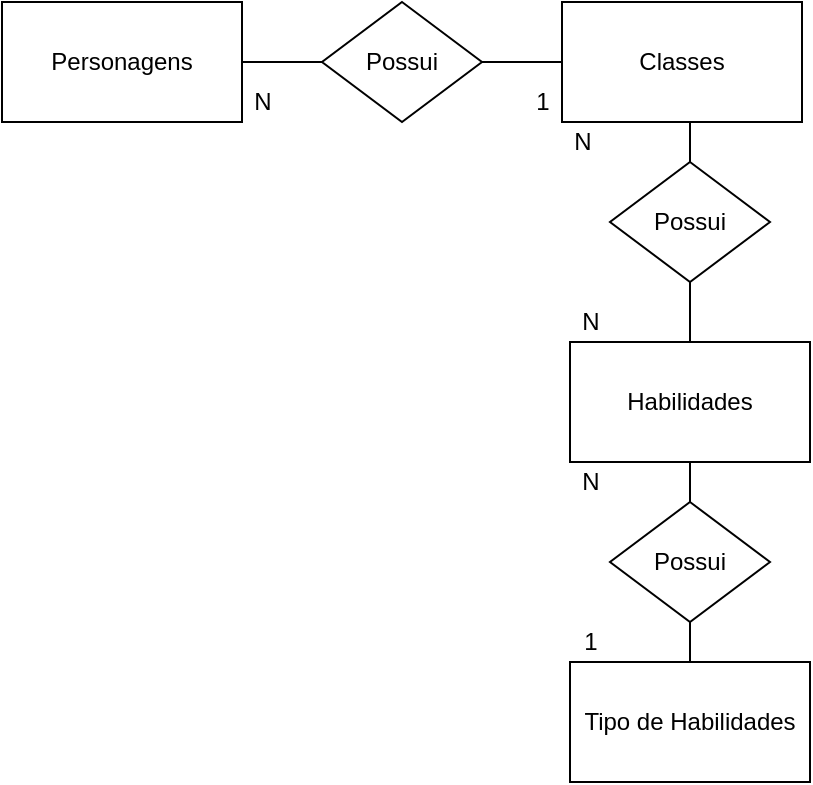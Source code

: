 <mxfile version="14.1.8" type="device" pages="2"><diagram id="rPGF3z_fwKJyeh9BeV3y" name="Modelo Conceitual"><mxGraphModel dx="857" dy="498" grid="1" gridSize="10" guides="1" tooltips="1" connect="1" arrows="1" fold="1" page="1" pageScale="1" pageWidth="827" pageHeight="1169" math="0" shadow="0"><root><mxCell id="0"/><mxCell id="1" parent="0"/><mxCell id="6mBtXHSdUMLpTUvxBsNd-6" value="" style="edgeStyle=orthogonalEdgeStyle;rounded=0;orthogonalLoop=1;jettySize=auto;html=1;endArrow=none;endFill=0;" parent="1" source="6mBtXHSdUMLpTUvxBsNd-1" target="6mBtXHSdUMLpTUvxBsNd-5" edge="1"><mxGeometry relative="1" as="geometry"/></mxCell><mxCell id="6mBtXHSdUMLpTUvxBsNd-1" value="Personagens" style="rounded=0;whiteSpace=wrap;html=1;" parent="1" vertex="1"><mxGeometry x="10" y="10" width="120" height="60" as="geometry"/></mxCell><mxCell id="6mBtXHSdUMLpTUvxBsNd-8" value="" style="edgeStyle=orthogonalEdgeStyle;rounded=0;orthogonalLoop=1;jettySize=auto;html=1;endArrow=none;endFill=0;" parent="1" source="6mBtXHSdUMLpTUvxBsNd-2" target="6mBtXHSdUMLpTUvxBsNd-5" edge="1"><mxGeometry relative="1" as="geometry"/></mxCell><mxCell id="6mBtXHSdUMLpTUvxBsNd-2" value="Classes" style="rounded=0;whiteSpace=wrap;html=1;" parent="1" vertex="1"><mxGeometry x="290" y="10" width="120" height="60" as="geometry"/></mxCell><mxCell id="6mBtXHSdUMLpTUvxBsNd-3" value="Habilidades" style="rounded=0;whiteSpace=wrap;html=1;" parent="1" vertex="1"><mxGeometry x="294" y="180" width="120" height="60" as="geometry"/></mxCell><mxCell id="6mBtXHSdUMLpTUvxBsNd-4" value="Tipo de Habilidades" style="rounded=0;whiteSpace=wrap;html=1;" parent="1" vertex="1"><mxGeometry x="294" y="340" width="120" height="60" as="geometry"/></mxCell><mxCell id="6mBtXHSdUMLpTUvxBsNd-7" value="" style="edgeStyle=orthogonalEdgeStyle;rounded=0;orthogonalLoop=1;jettySize=auto;html=1;endArrow=none;endFill=0;" parent="1" source="6mBtXHSdUMLpTUvxBsNd-5" target="6mBtXHSdUMLpTUvxBsNd-2" edge="1"><mxGeometry relative="1" as="geometry"/></mxCell><mxCell id="6mBtXHSdUMLpTUvxBsNd-5" value="Possui" style="rhombus;whiteSpace=wrap;html=1;" parent="1" vertex="1"><mxGeometry x="170" y="10" width="80" height="60" as="geometry"/></mxCell><mxCell id="6mBtXHSdUMLpTUvxBsNd-9" value="1" style="text;html=1;align=center;verticalAlign=middle;resizable=0;points=[];autosize=1;" parent="1" vertex="1"><mxGeometry x="270" y="50" width="20" height="20" as="geometry"/></mxCell><mxCell id="6mBtXHSdUMLpTUvxBsNd-10" value="N" style="text;html=1;align=center;verticalAlign=middle;resizable=0;points=[];autosize=1;" parent="1" vertex="1"><mxGeometry x="130" y="50" width="20" height="20" as="geometry"/></mxCell><mxCell id="6mBtXHSdUMLpTUvxBsNd-12" value="" style="edgeStyle=orthogonalEdgeStyle;rounded=0;orthogonalLoop=1;jettySize=auto;html=1;endArrow=none;endFill=0;" parent="1" source="6mBtXHSdUMLpTUvxBsNd-11" target="6mBtXHSdUMLpTUvxBsNd-3" edge="1"><mxGeometry relative="1" as="geometry"><Array as="points"><mxPoint x="354" y="160"/><mxPoint x="354" y="160"/></Array></mxGeometry></mxCell><mxCell id="6mBtXHSdUMLpTUvxBsNd-13" value="" style="edgeStyle=orthogonalEdgeStyle;rounded=0;orthogonalLoop=1;jettySize=auto;html=1;endArrow=none;endFill=0;" parent="1" source="6mBtXHSdUMLpTUvxBsNd-11" target="6mBtXHSdUMLpTUvxBsNd-2" edge="1"><mxGeometry relative="1" as="geometry"/></mxCell><mxCell id="6mBtXHSdUMLpTUvxBsNd-11" value="Possui" style="rhombus;whiteSpace=wrap;html=1;" parent="1" vertex="1"><mxGeometry x="314" y="90" width="80" height="60" as="geometry"/></mxCell><mxCell id="6mBtXHSdUMLpTUvxBsNd-15" value="N" style="text;html=1;align=center;verticalAlign=middle;resizable=0;points=[];autosize=1;" parent="1" vertex="1"><mxGeometry x="290" y="70" width="20" height="20" as="geometry"/></mxCell><mxCell id="6mBtXHSdUMLpTUvxBsNd-17" value="N" style="text;html=1;align=center;verticalAlign=middle;resizable=0;points=[];autosize=1;" parent="1" vertex="1"><mxGeometry x="294" y="160" width="20" height="20" as="geometry"/></mxCell><mxCell id="6mBtXHSdUMLpTUvxBsNd-18" value="N" style="text;html=1;align=center;verticalAlign=middle;resizable=0;points=[];autosize=1;" parent="1" vertex="1"><mxGeometry x="294" y="240" width="20" height="20" as="geometry"/></mxCell><mxCell id="6mBtXHSdUMLpTUvxBsNd-21" value="" style="edgeStyle=orthogonalEdgeStyle;rounded=0;orthogonalLoop=1;jettySize=auto;html=1;endArrow=none;endFill=0;" parent="1" source="6mBtXHSdUMLpTUvxBsNd-19" target="6mBtXHSdUMLpTUvxBsNd-3" edge="1"><mxGeometry relative="1" as="geometry"/></mxCell><mxCell id="6mBtXHSdUMLpTUvxBsNd-22" value="" style="edgeStyle=orthogonalEdgeStyle;rounded=0;orthogonalLoop=1;jettySize=auto;html=1;endArrow=none;endFill=0;" parent="1" source="6mBtXHSdUMLpTUvxBsNd-19" target="6mBtXHSdUMLpTUvxBsNd-4" edge="1"><mxGeometry relative="1" as="geometry"/></mxCell><mxCell id="6mBtXHSdUMLpTUvxBsNd-19" value="Possui" style="rhombus;whiteSpace=wrap;html=1;" parent="1" vertex="1"><mxGeometry x="314" y="260" width="80" height="60" as="geometry"/></mxCell><mxCell id="6mBtXHSdUMLpTUvxBsNd-23" value="1" style="text;html=1;align=center;verticalAlign=middle;resizable=0;points=[];autosize=1;" parent="1" vertex="1"><mxGeometry x="294" y="320" width="20" height="20" as="geometry"/></mxCell></root></mxGraphModel></diagram><diagram id="4r7Pqeev3JuJFF88shNu" name="Modelo Logico"><mxGraphModel dx="1035" dy="602" grid="1" gridSize="10" guides="1" tooltips="1" connect="1" arrows="1" fold="1" page="1" pageScale="1" pageWidth="827" pageHeight="1169" math="0" shadow="0"><root><mxCell id="HgvYIRjvHNsfklbpP1wL-0"/><mxCell id="HgvYIRjvHNsfklbpP1wL-1" parent="HgvYIRjvHNsfklbpP1wL-0"/><mxCell id="HgvYIRjvHNsfklbpP1wL-12" value="Classes" style="shape=table;startSize=30;container=1;collapsible=1;childLayout=tableLayout;fixedRows=1;rowLines=0;fontStyle=1;align=center;resizeLast=1;" parent="HgvYIRjvHNsfklbpP1wL-1" vertex="1"><mxGeometry x="270" y="10" width="180" height="90" as="geometry"><mxRectangle x="650" y="10" width="80" height="30" as="alternateBounds"/></mxGeometry></mxCell><mxCell id="HgvYIRjvHNsfklbpP1wL-19" value="" style="shape=partialRectangle;collapsible=0;dropTarget=0;pointerEvents=0;fillColor=none;top=0;left=0;bottom=1;right=0;points=[[0,0.5],[1,0.5]];portConstraint=eastwest;" parent="HgvYIRjvHNsfklbpP1wL-12" vertex="1"><mxGeometry y="30" width="180" height="30" as="geometry"/></mxCell><mxCell id="HgvYIRjvHNsfklbpP1wL-20" value="PK" style="shape=partialRectangle;connectable=0;fillColor=none;top=0;left=0;bottom=0;right=0;fontStyle=1;overflow=hidden;" parent="HgvYIRjvHNsfklbpP1wL-19" vertex="1"><mxGeometry width="60" height="30" as="geometry"/></mxCell><mxCell id="HgvYIRjvHNsfklbpP1wL-21" value="idClasse" style="shape=partialRectangle;connectable=0;fillColor=none;top=0;left=0;bottom=0;right=0;align=left;spacingLeft=6;fontStyle=5;overflow=hidden;" parent="HgvYIRjvHNsfklbpP1wL-19" vertex="1"><mxGeometry x="60" width="120" height="30" as="geometry"/></mxCell><mxCell id="HgvYIRjvHNsfklbpP1wL-22" value="" style="shape=partialRectangle;collapsible=0;dropTarget=0;pointerEvents=0;fillColor=none;top=0;left=0;bottom=0;right=0;points=[[0,0.5],[1,0.5]];portConstraint=eastwest;" parent="HgvYIRjvHNsfklbpP1wL-12" vertex="1"><mxGeometry y="60" width="180" height="30" as="geometry"/></mxCell><mxCell id="HgvYIRjvHNsfklbpP1wL-23" value="" style="shape=partialRectangle;connectable=0;fillColor=none;top=0;left=0;bottom=0;right=0;editable=1;overflow=hidden;" parent="HgvYIRjvHNsfklbpP1wL-22" vertex="1"><mxGeometry width="60" height="30" as="geometry"/></mxCell><mxCell id="HgvYIRjvHNsfklbpP1wL-24" value="Nome" style="shape=partialRectangle;connectable=0;fillColor=none;top=0;left=0;bottom=0;right=0;align=left;spacingLeft=6;overflow=hidden;" parent="HgvYIRjvHNsfklbpP1wL-22" vertex="1"><mxGeometry x="60" width="120" height="30" as="geometry"/></mxCell><mxCell id="HgvYIRjvHNsfklbpP1wL-30" value="Habilidades" style="shape=table;startSize=30;container=1;collapsible=1;childLayout=tableLayout;fixedRows=1;rowLines=0;fontStyle=1;align=center;resizeLast=1;" parent="HgvYIRjvHNsfklbpP1wL-1" vertex="1"><mxGeometry x="270" y="230" width="180" height="130" as="geometry"><mxRectangle x="650" y="10" width="80" height="30" as="alternateBounds"/></mxGeometry></mxCell><mxCell id="HgvYIRjvHNsfklbpP1wL-31" value="" style="shape=partialRectangle;collapsible=0;dropTarget=0;pointerEvents=0;fillColor=none;top=0;left=0;bottom=0;right=0;points=[[0,0.5],[1,0.5]];portConstraint=eastwest;" parent="HgvYIRjvHNsfklbpP1wL-30" vertex="1"><mxGeometry y="30" width="180" height="30" as="geometry"/></mxCell><mxCell id="HgvYIRjvHNsfklbpP1wL-32" value="PK" style="shape=partialRectangle;connectable=0;fillColor=none;top=0;left=0;bottom=0;right=0;fontStyle=1;overflow=hidden;" parent="HgvYIRjvHNsfklbpP1wL-31" vertex="1"><mxGeometry width="60" height="30" as="geometry"/></mxCell><mxCell id="HgvYIRjvHNsfklbpP1wL-33" value="idHabilidade" style="shape=partialRectangle;connectable=0;fillColor=none;top=0;left=0;bottom=0;right=0;align=left;spacingLeft=6;fontStyle=5;overflow=hidden;" parent="HgvYIRjvHNsfklbpP1wL-31" vertex="1"><mxGeometry x="60" width="120" height="30" as="geometry"/></mxCell><mxCell id="HgvYIRjvHNsfklbpP1wL-37" value="" style="shape=partialRectangle;collapsible=0;dropTarget=0;pointerEvents=0;fillColor=none;top=0;left=0;bottom=1;right=0;points=[[0,0.5],[1,0.5]];portConstraint=eastwest;" parent="HgvYIRjvHNsfklbpP1wL-30" vertex="1"><mxGeometry y="60" width="180" height="30" as="geometry"/></mxCell><mxCell id="HgvYIRjvHNsfklbpP1wL-38" value="FK" style="shape=partialRectangle;connectable=0;fillColor=none;top=0;left=0;bottom=0;right=0;fontStyle=1;overflow=hidden;" parent="HgvYIRjvHNsfklbpP1wL-37" vertex="1"><mxGeometry width="60" height="30" as="geometry"/></mxCell><mxCell id="HgvYIRjvHNsfklbpP1wL-39" value="IdTipoDeHabilidade" style="shape=partialRectangle;connectable=0;fillColor=none;top=0;left=0;bottom=0;right=0;align=left;spacingLeft=6;fontStyle=5;overflow=hidden;fontSize=11;" parent="HgvYIRjvHNsfklbpP1wL-37" vertex="1"><mxGeometry x="60" width="120" height="30" as="geometry"/></mxCell><mxCell id="HgvYIRjvHNsfklbpP1wL-40" value="" style="shape=partialRectangle;collapsible=0;dropTarget=0;pointerEvents=0;fillColor=none;top=0;left=0;bottom=0;right=0;points=[[0,0.5],[1,0.5]];portConstraint=eastwest;" parent="HgvYIRjvHNsfklbpP1wL-30" vertex="1"><mxGeometry y="90" width="180" height="30" as="geometry"/></mxCell><mxCell id="HgvYIRjvHNsfklbpP1wL-41" value="" style="shape=partialRectangle;connectable=0;fillColor=none;top=0;left=0;bottom=0;right=0;editable=1;overflow=hidden;" parent="HgvYIRjvHNsfklbpP1wL-40" vertex="1"><mxGeometry width="60" height="30" as="geometry"/></mxCell><mxCell id="HgvYIRjvHNsfklbpP1wL-42" value="Nome" style="shape=partialRectangle;connectable=0;fillColor=none;top=0;left=0;bottom=0;right=0;align=left;spacingLeft=6;overflow=hidden;" parent="HgvYIRjvHNsfklbpP1wL-40" vertex="1"><mxGeometry x="60" width="120" height="30" as="geometry"/></mxCell><mxCell id="HgvYIRjvHNsfklbpP1wL-43" value="TiposDeHabilidades" style="shape=table;startSize=30;container=1;collapsible=1;childLayout=tableLayout;fixedRows=1;rowLines=0;fontStyle=1;align=center;resizeLast=1;" parent="HgvYIRjvHNsfklbpP1wL-1" vertex="1"><mxGeometry x="270" y="410" width="180" height="90" as="geometry"><mxRectangle x="650" y="10" width="80" height="30" as="alternateBounds"/></mxGeometry></mxCell><mxCell id="HgvYIRjvHNsfklbpP1wL-44" value="" style="shape=partialRectangle;collapsible=0;dropTarget=0;pointerEvents=0;fillColor=none;top=0;left=0;bottom=1;right=0;points=[[0,0.5],[1,0.5]];portConstraint=eastwest;" parent="HgvYIRjvHNsfklbpP1wL-43" vertex="1"><mxGeometry y="30" width="180" height="30" as="geometry"/></mxCell><mxCell id="HgvYIRjvHNsfklbpP1wL-45" value="PK" style="shape=partialRectangle;connectable=0;fillColor=none;top=0;left=0;bottom=0;right=0;fontStyle=1;overflow=hidden;" parent="HgvYIRjvHNsfklbpP1wL-44" vertex="1"><mxGeometry width="60" height="30" as="geometry"/></mxCell><mxCell id="HgvYIRjvHNsfklbpP1wL-46" value="IdTipoHabilidade" style="shape=partialRectangle;connectable=0;fillColor=none;top=0;left=0;bottom=0;right=0;align=left;spacingLeft=6;fontStyle=5;overflow=hidden;" parent="HgvYIRjvHNsfklbpP1wL-44" vertex="1"><mxGeometry x="60" width="120" height="30" as="geometry"/></mxCell><mxCell id="HgvYIRjvHNsfklbpP1wL-47" value="" style="shape=partialRectangle;collapsible=0;dropTarget=0;pointerEvents=0;fillColor=none;top=0;left=0;bottom=0;right=0;points=[[0,0.5],[1,0.5]];portConstraint=eastwest;" parent="HgvYIRjvHNsfklbpP1wL-43" vertex="1"><mxGeometry y="60" width="180" height="30" as="geometry"/></mxCell><mxCell id="HgvYIRjvHNsfklbpP1wL-48" value="" style="shape=partialRectangle;connectable=0;fillColor=none;top=0;left=0;bottom=0;right=0;editable=1;overflow=hidden;" parent="HgvYIRjvHNsfklbpP1wL-47" vertex="1"><mxGeometry width="60" height="30" as="geometry"/></mxCell><mxCell id="HgvYIRjvHNsfklbpP1wL-49" value="Nome" style="shape=partialRectangle;connectable=0;fillColor=none;top=0;left=0;bottom=0;right=0;align=left;spacingLeft=6;overflow=hidden;" parent="HgvYIRjvHNsfklbpP1wL-47" vertex="1"><mxGeometry x="60" width="120" height="30" as="geometry"/></mxCell><mxCell id="HgvYIRjvHNsfklbpP1wL-50" value="" style="edgeStyle=entityRelationEdgeStyle;fontSize=12;html=1;endArrow=ERoneToMany;exitX=1;exitY=0.5;exitDx=0;exitDy=0;entryX=1;entryY=0.5;entryDx=0;entryDy=0;" parent="HgvYIRjvHNsfklbpP1wL-1" source="HgvYIRjvHNsfklbpP1wL-44" target="HgvYIRjvHNsfklbpP1wL-37" edge="1"><mxGeometry width="100" height="100" relative="1" as="geometry"><mxPoint x="470" y="490" as="sourcePoint"/><mxPoint x="450" y="305" as="targetPoint"/></mxGeometry></mxCell><mxCell id="HgvYIRjvHNsfklbpP1wL-66" value="Personagens" style="shape=table;startSize=30;container=1;collapsible=1;childLayout=tableLayout;fixedRows=1;rowLines=0;fontStyle=1;align=center;resizeLast=1;fontSize=11;" parent="HgvYIRjvHNsfklbpP1wL-1" vertex="1"><mxGeometry x="10" y="10" width="180" height="240" as="geometry"/></mxCell><mxCell id="HgvYIRjvHNsfklbpP1wL-67" value="" style="shape=partialRectangle;collapsible=0;dropTarget=0;pointerEvents=0;fillColor=none;top=0;left=0;bottom=0;right=0;points=[[0,0.5],[1,0.5]];portConstraint=eastwest;" parent="HgvYIRjvHNsfklbpP1wL-66" vertex="1"><mxGeometry y="30" width="180" height="30" as="geometry"/></mxCell><mxCell id="HgvYIRjvHNsfklbpP1wL-68" value="PK" style="shape=partialRectangle;connectable=0;fillColor=none;top=0;left=0;bottom=0;right=0;fontStyle=1;overflow=hidden;" parent="HgvYIRjvHNsfklbpP1wL-67" vertex="1"><mxGeometry width="60" height="30" as="geometry"/></mxCell><mxCell id="HgvYIRjvHNsfklbpP1wL-69" value="IdPersonagem" style="shape=partialRectangle;connectable=0;fillColor=none;top=0;left=0;bottom=0;right=0;align=left;spacingLeft=6;fontStyle=5;overflow=hidden;" parent="HgvYIRjvHNsfklbpP1wL-67" vertex="1"><mxGeometry x="60" width="120" height="30" as="geometry"/></mxCell><mxCell id="HgvYIRjvHNsfklbpP1wL-70" value="" style="shape=partialRectangle;collapsible=0;dropTarget=0;pointerEvents=0;fillColor=none;top=0;left=0;bottom=1;right=0;points=[[0,0.5],[1,0.5]];portConstraint=eastwest;" parent="HgvYIRjvHNsfklbpP1wL-66" vertex="1"><mxGeometry y="60" width="180" height="30" as="geometry"/></mxCell><mxCell id="HgvYIRjvHNsfklbpP1wL-71" value="FK" style="shape=partialRectangle;connectable=0;fillColor=none;top=0;left=0;bottom=0;right=0;fontStyle=1;overflow=hidden;" parent="HgvYIRjvHNsfklbpP1wL-70" vertex="1"><mxGeometry width="60" height="30" as="geometry"/></mxCell><mxCell id="HgvYIRjvHNsfklbpP1wL-72" value="IdClasse" style="shape=partialRectangle;connectable=0;fillColor=none;top=0;left=0;bottom=0;right=0;align=left;spacingLeft=6;fontStyle=5;overflow=hidden;" parent="HgvYIRjvHNsfklbpP1wL-70" vertex="1"><mxGeometry x="60" width="120" height="30" as="geometry"/></mxCell><mxCell id="HgvYIRjvHNsfklbpP1wL-73" value="" style="shape=partialRectangle;collapsible=0;dropTarget=0;pointerEvents=0;fillColor=none;top=0;left=0;bottom=0;right=0;points=[[0,0.5],[1,0.5]];portConstraint=eastwest;" parent="HgvYIRjvHNsfklbpP1wL-66" vertex="1"><mxGeometry y="90" width="180" height="30" as="geometry"/></mxCell><mxCell id="HgvYIRjvHNsfklbpP1wL-74" value="" style="shape=partialRectangle;connectable=0;fillColor=none;top=0;left=0;bottom=0;right=0;editable=1;overflow=hidden;" parent="HgvYIRjvHNsfklbpP1wL-73" vertex="1"><mxGeometry width="60" height="30" as="geometry"/></mxCell><mxCell id="HgvYIRjvHNsfklbpP1wL-75" value="Nome" style="shape=partialRectangle;connectable=0;fillColor=none;top=0;left=0;bottom=0;right=0;align=left;spacingLeft=6;overflow=hidden;" parent="HgvYIRjvHNsfklbpP1wL-73" vertex="1"><mxGeometry x="60" width="120" height="30" as="geometry"/></mxCell><mxCell id="HgvYIRjvHNsfklbpP1wL-76" value="" style="shape=partialRectangle;collapsible=0;dropTarget=0;pointerEvents=0;fillColor=none;top=0;left=0;bottom=0;right=0;points=[[0,0.5],[1,0.5]];portConstraint=eastwest;" parent="HgvYIRjvHNsfklbpP1wL-66" vertex="1"><mxGeometry y="120" width="180" height="30" as="geometry"/></mxCell><mxCell id="HgvYIRjvHNsfklbpP1wL-77" value="" style="shape=partialRectangle;connectable=0;fillColor=none;top=0;left=0;bottom=0;right=0;editable=1;overflow=hidden;" parent="HgvYIRjvHNsfklbpP1wL-76" vertex="1"><mxGeometry width="60" height="30" as="geometry"/></mxCell><mxCell id="HgvYIRjvHNsfklbpP1wL-78" value="MaxVida" style="shape=partialRectangle;connectable=0;fillColor=none;top=0;left=0;bottom=0;right=0;align=left;spacingLeft=6;overflow=hidden;" parent="HgvYIRjvHNsfklbpP1wL-76" vertex="1"><mxGeometry x="60" width="120" height="30" as="geometry"/></mxCell><mxCell id="HgvYIRjvHNsfklbpP1wL-79" value="MaxMana" style="shape=partialRectangle;connectable=0;fillColor=none;top=0;left=0;bottom=0;right=0;align=left;spacingLeft=6;overflow=hidden;" parent="HgvYIRjvHNsfklbpP1wL-1" vertex="1"><mxGeometry x="70" y="160" width="120" height="30" as="geometry"/></mxCell><mxCell id="HgvYIRjvHNsfklbpP1wL-80" value="DataAtualizacao" style="shape=partialRectangle;connectable=0;fillColor=none;top=0;left=0;bottom=0;right=0;align=left;spacingLeft=6;overflow=hidden;" parent="HgvYIRjvHNsfklbpP1wL-1" vertex="1"><mxGeometry x="70" y="190" width="120" height="30" as="geometry"/></mxCell><mxCell id="HgvYIRjvHNsfklbpP1wL-81" value="DataCriacao" style="shape=partialRectangle;connectable=0;fillColor=none;top=0;left=0;bottom=0;right=0;align=left;spacingLeft=6;overflow=hidden;" parent="HgvYIRjvHNsfklbpP1wL-1" vertex="1"><mxGeometry x="70" y="220" width="120" height="30" as="geometry"/></mxCell><mxCell id="HgvYIRjvHNsfklbpP1wL-82" value="" style="edgeStyle=entityRelationEdgeStyle;fontSize=12;html=1;endArrow=ERoneToMany;entryX=1;entryY=0.5;entryDx=0;entryDy=0;exitX=0;exitY=0.5;exitDx=0;exitDy=0;" parent="HgvYIRjvHNsfklbpP1wL-1" source="HgvYIRjvHNsfklbpP1wL-19" target="HgvYIRjvHNsfklbpP1wL-70" edge="1"><mxGeometry width="100" height="100" relative="1" as="geometry"><mxPoint x="270" y="55" as="sourcePoint"/><mxPoint x="290" y="120" as="targetPoint"/></mxGeometry></mxCell><mxCell id="9fZABTBrOGQPsK3U2ymD-1" value="ClassesHabilidades" style="shape=table;startSize=30;container=1;collapsible=1;childLayout=tableLayout;fixedRows=1;rowLines=0;fontStyle=1;align=center;resizeLast=1;" vertex="1" parent="HgvYIRjvHNsfklbpP1wL-1"><mxGeometry x="510" y="120" width="180" height="90" as="geometry"/></mxCell><mxCell id="9fZABTBrOGQPsK3U2ymD-5" value="" style="shape=partialRectangle;collapsible=0;dropTarget=0;pointerEvents=0;fillColor=none;top=0;left=0;bottom=1;right=0;points=[[0,0.5],[1,0.5]];portConstraint=eastwest;" vertex="1" parent="9fZABTBrOGQPsK3U2ymD-1"><mxGeometry y="30" width="180" height="30" as="geometry"/></mxCell><mxCell id="9fZABTBrOGQPsK3U2ymD-6" value="FK" style="shape=partialRectangle;connectable=0;fillColor=none;top=0;left=0;bottom=0;right=0;fontStyle=1;overflow=hidden;" vertex="1" parent="9fZABTBrOGQPsK3U2ymD-5"><mxGeometry width="60" height="30" as="geometry"/></mxCell><mxCell id="9fZABTBrOGQPsK3U2ymD-7" value="IdClasse" style="shape=partialRectangle;connectable=0;fillColor=none;top=0;left=0;bottom=0;right=0;align=left;spacingLeft=6;fontStyle=5;overflow=hidden;" vertex="1" parent="9fZABTBrOGQPsK3U2ymD-5"><mxGeometry x="60" width="120" height="30" as="geometry"/></mxCell><mxCell id="9fZABTBrOGQPsK3U2ymD-2" value="" style="shape=partialRectangle;collapsible=0;dropTarget=0;pointerEvents=0;fillColor=none;top=0;left=0;bottom=0;right=0;points=[[0,0.5],[1,0.5]];portConstraint=eastwest;" vertex="1" parent="9fZABTBrOGQPsK3U2ymD-1"><mxGeometry y="60" width="180" height="30" as="geometry"/></mxCell><mxCell id="9fZABTBrOGQPsK3U2ymD-3" value="FK" style="shape=partialRectangle;connectable=0;fillColor=none;top=0;left=0;bottom=0;right=0;fontStyle=1;overflow=hidden;" vertex="1" parent="9fZABTBrOGQPsK3U2ymD-2"><mxGeometry width="60" height="30" as="geometry"/></mxCell><mxCell id="9fZABTBrOGQPsK3U2ymD-4" value="IdHabilidade" style="shape=partialRectangle;connectable=0;fillColor=none;top=0;left=0;bottom=0;right=0;align=left;spacingLeft=6;fontStyle=5;overflow=hidden;" vertex="1" parent="9fZABTBrOGQPsK3U2ymD-2"><mxGeometry x="60" width="120" height="30" as="geometry"/></mxCell><mxCell id="JiD7AWi0wBtqlhKXQj5S-1" value="" style="edgeStyle=entityRelationEdgeStyle;fontSize=12;html=1;endArrow=ERoneToMany;" edge="1" parent="HgvYIRjvHNsfklbpP1wL-1" target="9fZABTBrOGQPsK3U2ymD-2"><mxGeometry width="100" height="100" relative="1" as="geometry"><mxPoint x="450" y="280" as="sourcePoint"/><mxPoint x="550" y="180" as="targetPoint"/></mxGeometry></mxCell><mxCell id="JiD7AWi0wBtqlhKXQj5S-4" value="" style="edgeStyle=entityRelationEdgeStyle;fontSize=12;html=1;endArrow=ERoneToMany;exitX=1;exitY=0.5;exitDx=0;exitDy=0;entryX=0;entryY=0.5;entryDx=0;entryDy=0;" edge="1" parent="HgvYIRjvHNsfklbpP1wL-1" target="9fZABTBrOGQPsK3U2ymD-5"><mxGeometry width="100" height="100" relative="1" as="geometry"><mxPoint x="450" y="55" as="sourcePoint"/><mxPoint x="540" y="30" as="targetPoint"/></mxGeometry></mxCell></root></mxGraphModel></diagram></mxfile>
